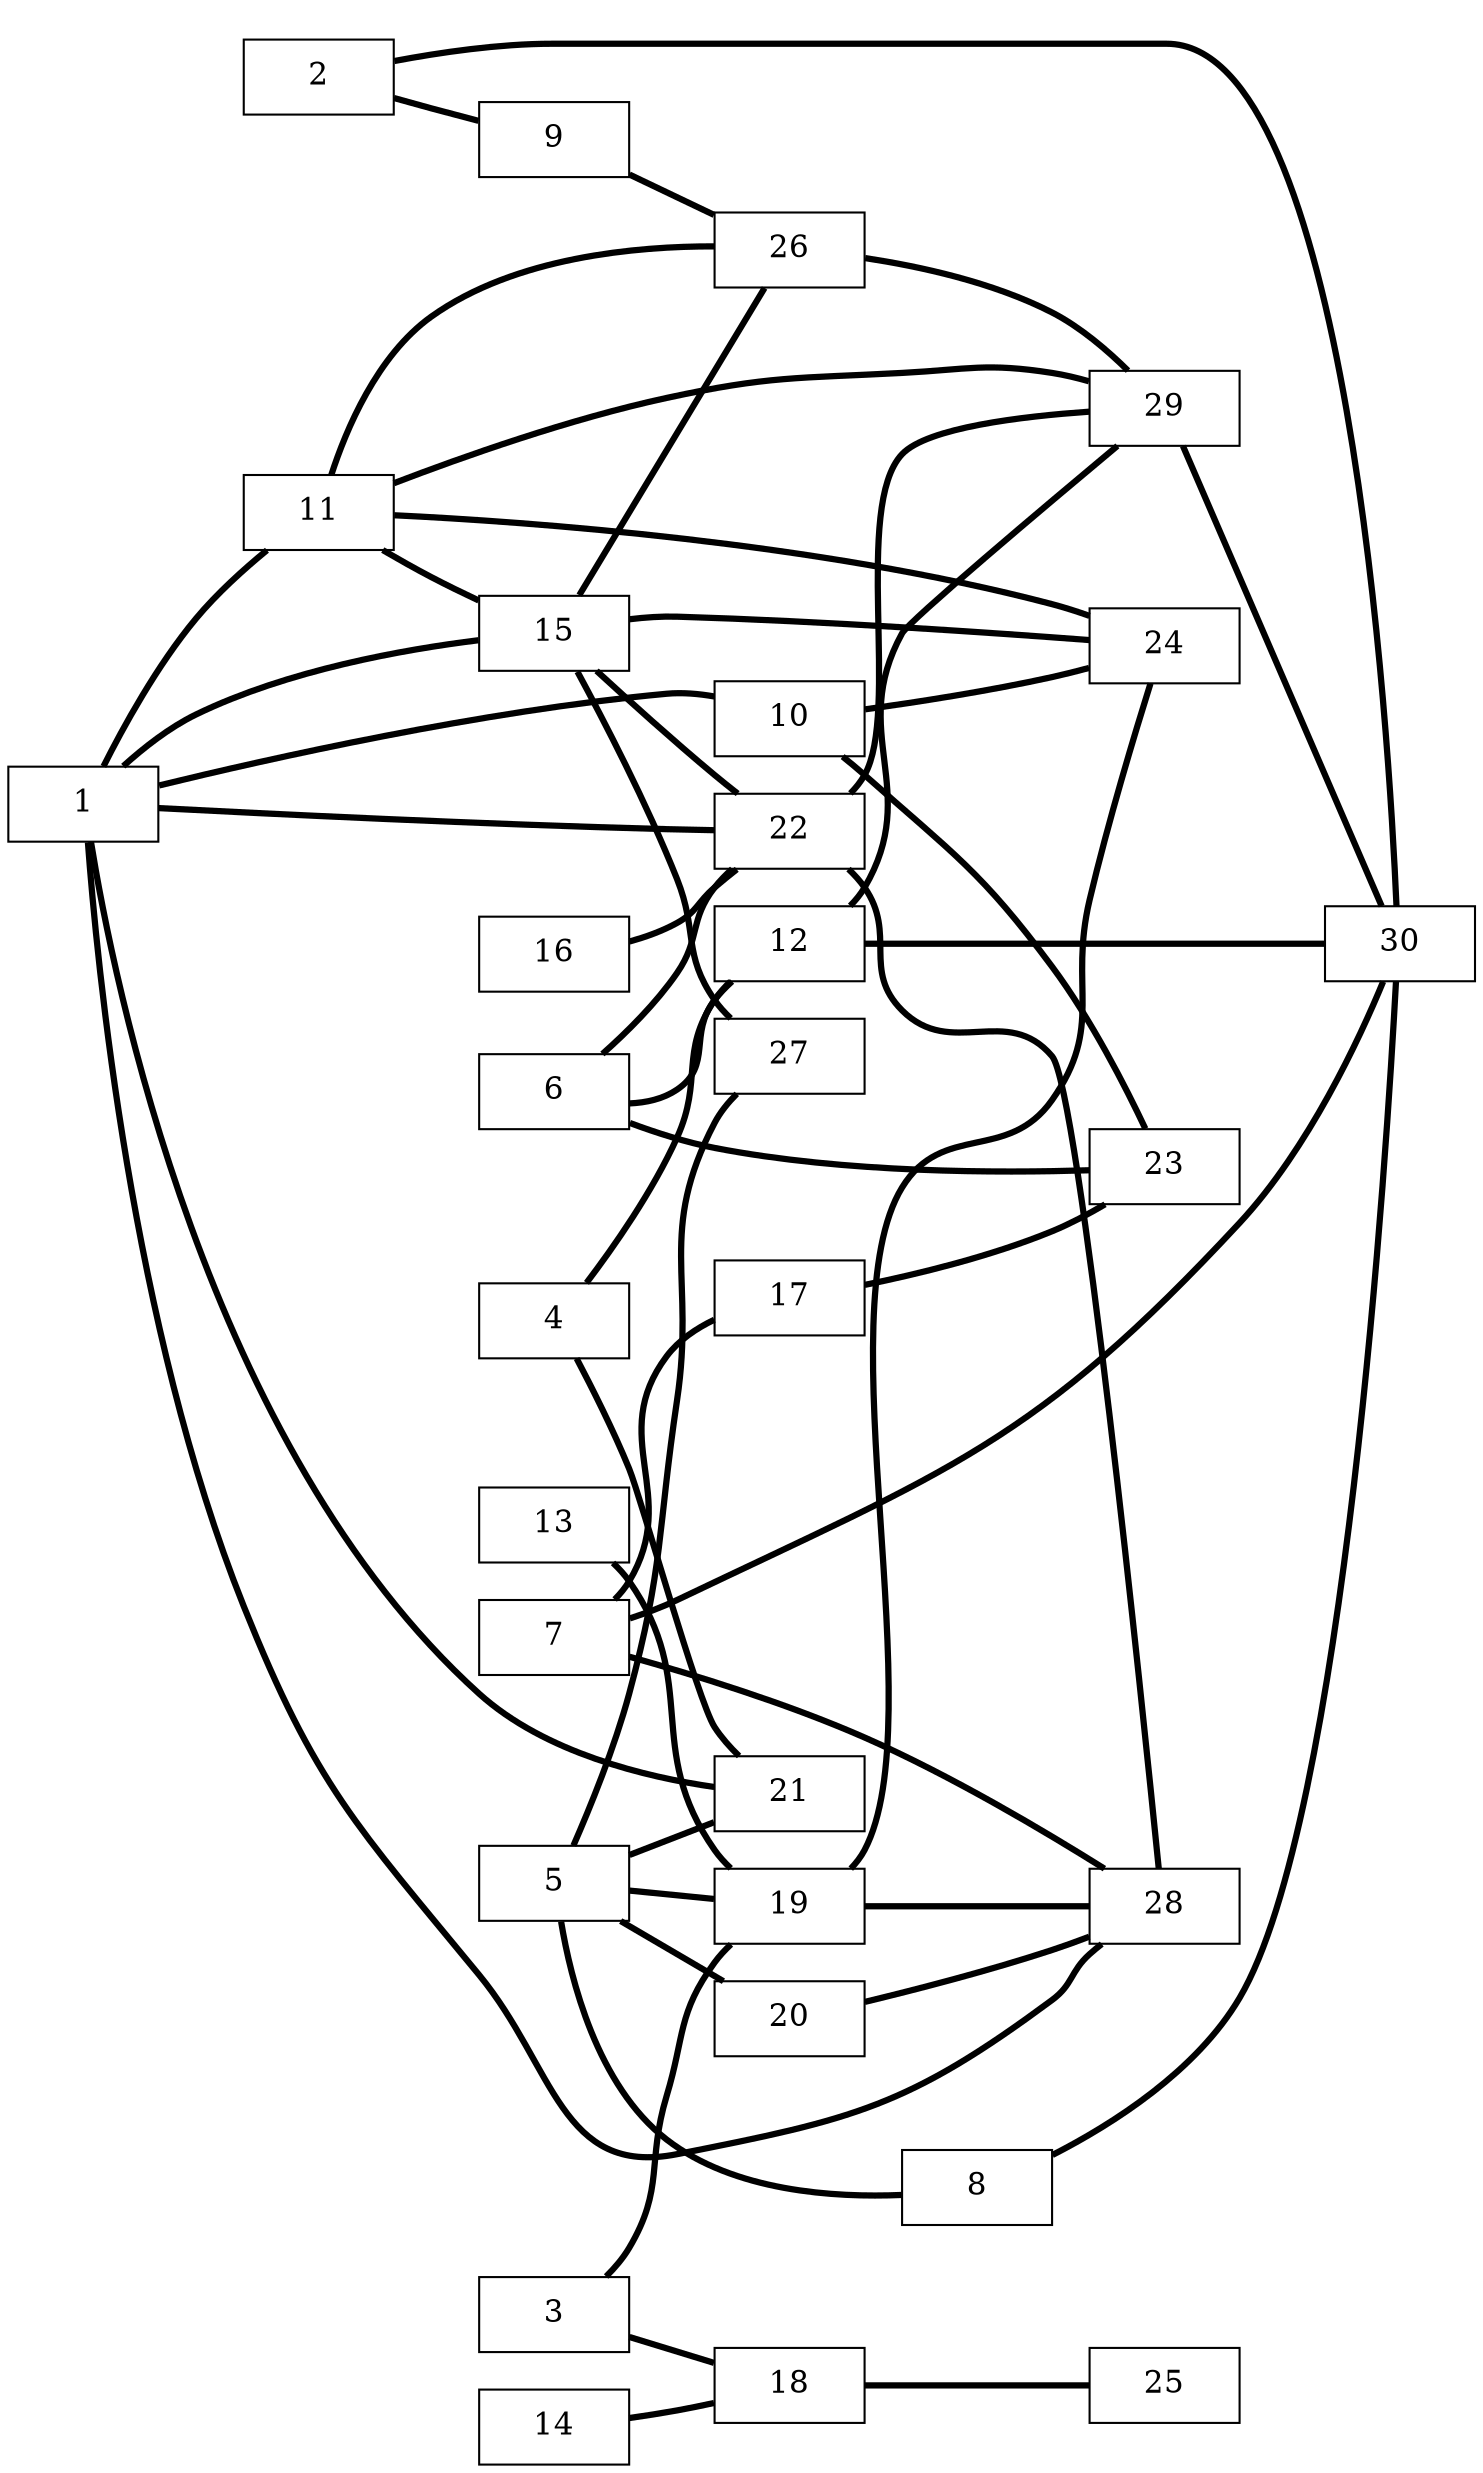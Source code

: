graph{rankdir=LR;overlap = voronoi;



 subgraph{


24 [shape=box,style=filled,fillcolor=white,color=black,width=1.000000,fontsize=15];
25 [shape=box,style=filled,fillcolor=white,color=black,width=1.000000,fontsize=15];
26 [shape=box,style=filled,fillcolor=white,color=black,width=1.000000,fontsize=15];
27 [shape=box,style=filled,fillcolor=white,color=black,width=1.000000,fontsize=15];
20 [shape=box,style=filled,fillcolor=white,color=black,width=1.000000,fontsize=15];
21 [shape=box,style=filled,fillcolor=white,color=black,width=1.000000,fontsize=15];
22 [shape=box,style=filled,fillcolor=white,color=black,width=1.000000,fontsize=15];
23 [shape=box,style=filled,fillcolor=white,color=black,width=1.000000,fontsize=15];
28 [shape=box,style=filled,fillcolor=white,color=black,width=1.000000,fontsize=15];
29 [shape=box,style=filled,fillcolor=white,color=black,width=1.000000,fontsize=15];
1 [shape=box,style=filled,fillcolor=white,color=black,width=1.000000,fontsize=15];
3 [shape=box,style=filled,fillcolor=white,color=black,width=1.000000,fontsize=15];
2 [shape=box,style=filled,fillcolor=white,color=black,width=1.000000,fontsize=15];
5 [shape=box,style=filled,fillcolor=white,color=black,width=1.000000,fontsize=15];
4 [shape=box,style=filled,fillcolor=white,color=black,width=1.000000,fontsize=15];
7 [shape=box,style=filled,fillcolor=white,color=black,width=1.000000,fontsize=15];
6 [shape=box,style=filled,fillcolor=white,color=black,width=1.000000,fontsize=15];
9 [shape=box,style=filled,fillcolor=white,color=black,width=1.000000,fontsize=15];
8 [shape=box,style=filled,fillcolor=white,color=black,width=1.000000,fontsize=15];
11 [shape=box,style=filled,fillcolor=white,color=black,width=1.000000,fontsize=15];
10 [shape=box,style=filled,fillcolor=white,color=black,width=1.000000,fontsize=15];
13 [shape=box,style=filled,fillcolor=white,color=black,width=1.000000,fontsize=15];
12 [shape=box,style=filled,fillcolor=white,color=black,width=1.000000,fontsize=15];
15 [shape=box,style=filled,fillcolor=white,color=black,width=1.000000,fontsize=15];
14 [shape=box,style=filled,fillcolor=white,color=black,width=1.000000,fontsize=15];
17 [shape=box,style=filled,fillcolor=white,color=black,width=1.000000,fontsize=15];
16 [shape=box,style=filled,fillcolor=white,color=black,width=1.000000,fontsize=15];
19 [shape=box,style=filled,fillcolor=white,color=black,width=1.000000,fontsize=15];
18 [shape=box,style=filled,fillcolor=white,color=black,width=1.000000,fontsize=15];
30 [shape=box,style=filled,fillcolor=white,color=black,width=1.000000,fontsize=15];
10--23 [penwidth="3",fontsize=15,len=2,label=" "];
 10--24 [penwidth="3",fontsize=15,len=2,label=" "];
 1--10 [penwidth="3",fontsize=15,len=2,label=" "];
 1--11 [penwidth="3",fontsize=15,len=2,label=" "];
 11--15 [penwidth="3",fontsize=15,len=2,label=" "];
 11--24 [penwidth="3",fontsize=15,len=2,label=" "];
 11--26 [penwidth="3",fontsize=15,len=2,label=" "];
 11--29 [penwidth="3",fontsize=15,len=2,label=" "];
 1--15 [penwidth="3",fontsize=15,len=2,label=" "];
 1--21 [penwidth="3",fontsize=15,len=2,label=" "];
 1--22 [penwidth="3",fontsize=15,len=2,label=" "];
 12--29 [penwidth="3",fontsize=15,len=2,label=" "];
 12--30 [penwidth="3",fontsize=15,len=2,label=" "];
 1--28 [penwidth="3",fontsize=15,len=2,label=" "];
 13--19 [penwidth="3",fontsize=15,len=2,label=" "];
 14--18 [penwidth="3",fontsize=15,len=2,label=" "];
 15--22 [penwidth="3",fontsize=15,len=2,label=" "];
 15--24 [penwidth="3",fontsize=15,len=2,label=" "];
 15--26 [penwidth="3",fontsize=15,len=2,label=" "];
 15--27 [penwidth="3",fontsize=15,len=2,label=" "];
 16--22 [penwidth="3",fontsize=15,len=2,label=" "];
 17--23 [penwidth="3",fontsize=15,len=2,label=" "];
 18--25 [penwidth="3",fontsize=15,len=2,label=" "];
 19--24 [penwidth="3",fontsize=15,len=2,label=" "];
 19--28 [penwidth="3",fontsize=15,len=2,label=" "];
 20--28 [penwidth="3",fontsize=15,len=2,label=" "];
 22--28 [penwidth="3",fontsize=15,len=2,label=" "];
 22--29 [penwidth="3",fontsize=15,len=2,label=" "];
 2--30 [penwidth="3",fontsize=15,len=2,label=" "];
 26--29 [penwidth="3",fontsize=15,len=2,label=" "];
 2--9 [penwidth="3",fontsize=15,len=2,label=" "];
 29--30 [penwidth="3",fontsize=15,len=2,label=" "];
 3--18 [penwidth="3",fontsize=15,len=2,label=" "];
 3--19 [penwidth="3",fontsize=15,len=2,label=" "];
 4--12 [penwidth="3",fontsize=15,len=2,label=" "];
 4--21 [penwidth="3",fontsize=15,len=2,label=" "];
 5--19 [penwidth="3",fontsize=15,len=2,label=" "];
 5--20 [penwidth="3",fontsize=15,len=2,label=" "];
 5--21 [penwidth="3",fontsize=15,len=2,label=" "];
 5--27 [penwidth="3",fontsize=15,len=2,label=" "];
 5--8 [penwidth="3",fontsize=15,len=2,label=" "];
 6--12 [penwidth="3",fontsize=15,len=2,label=" "];
 6--22 [penwidth="3",fontsize=15,len=2,label=" "];
 6--23 [penwidth="3",fontsize=15,len=2,label=" "];
 7--17 [penwidth="3",fontsize=15,len=2,label=" "];
 7--28 [penwidth="3",fontsize=15,len=2,label=" "];
 7--30 [penwidth="3",fontsize=15,len=2,label=" "];
 8--30 [penwidth="3",fontsize=15,len=2,label=" "];
 9--26 [penwidth="3",fontsize=15,len=2,label=" "];
 }
subgraph{
 edge[color=chartreuse,weight=0];
}

}